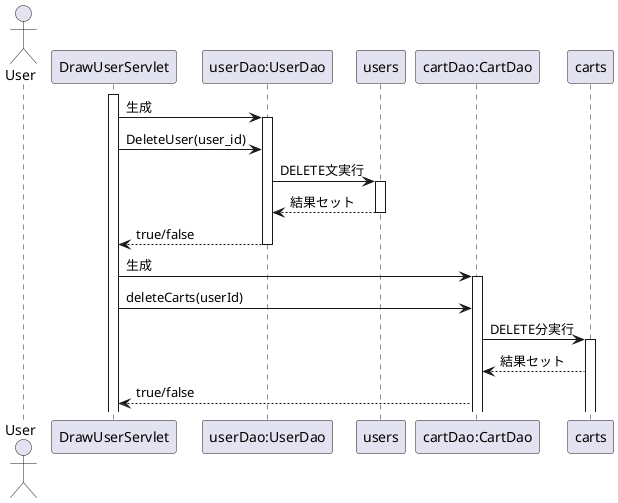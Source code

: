 @startuml 
actor User
participant "DrawUserServlet" as A
participant "userDao:UserDao" as B
participant "users" as C
participant "cartDao:CartDao" as D
participant "carts" as E
activate A
A -> B: 生成
activate B
A -> B: DeleteUser(user_id)
B -> C: DELETE文実行
activate C
C --> B: 結果セット
deactivate C
B --> A: true/false
deactivate B
A -> D: 生成
activate D
A -> D: deleteCarts(userId)
D-> E: DELETE分実行
activate E
E --> D: 結果セット
D --> A: true/false
@enduml